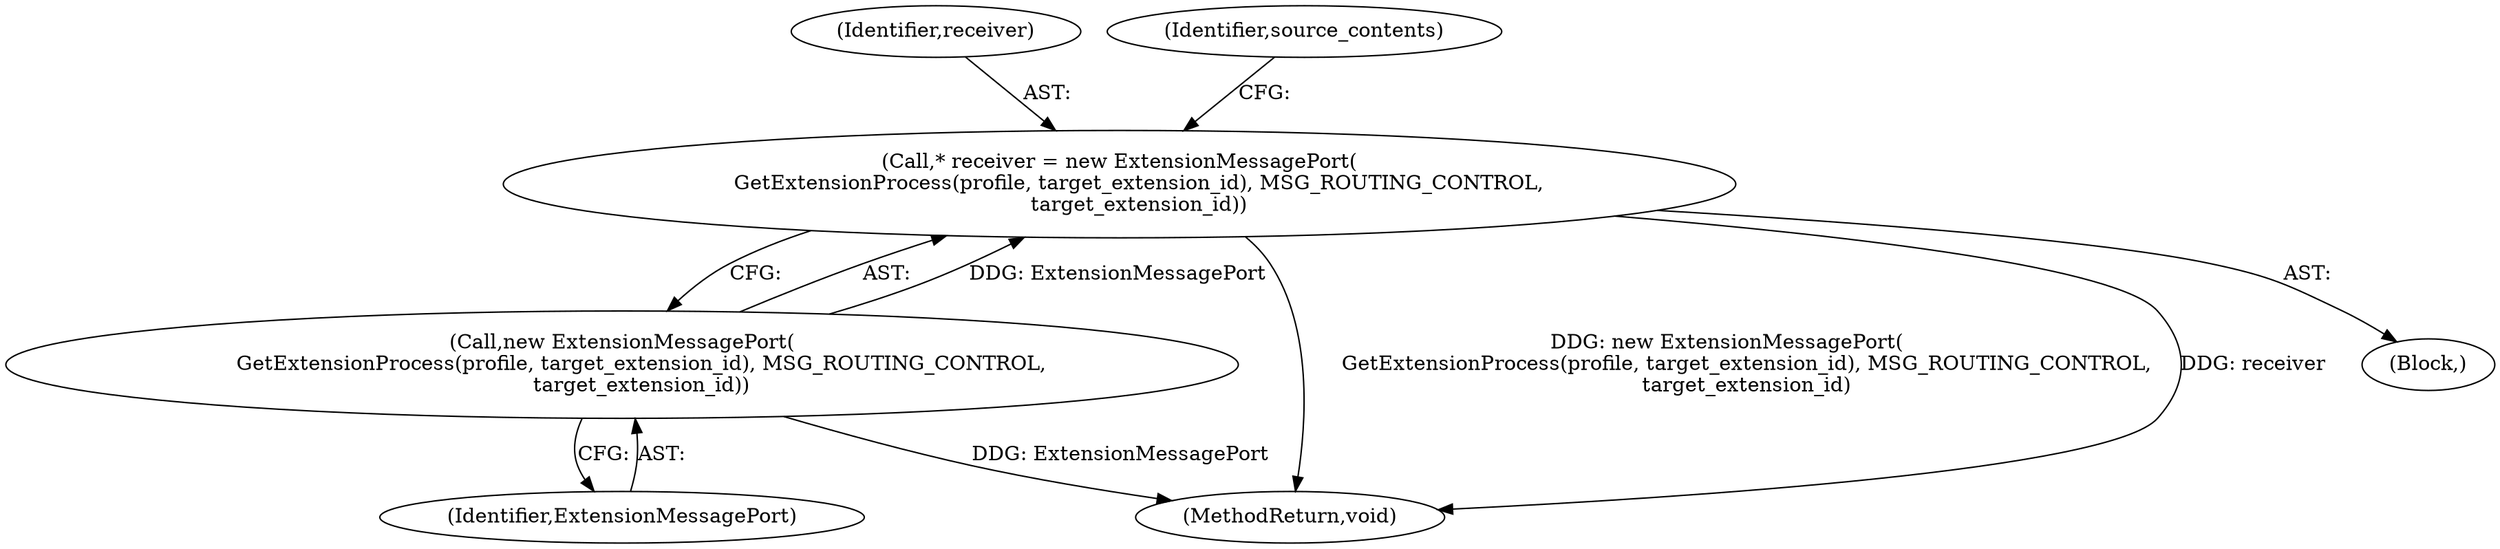 digraph "0_Chrome_f7ae1f7a918f1973dca241a7a23169906eaf4fe3@pointer" {
"1000123" [label="(Call,* receiver = new ExtensionMessagePort(\n      GetExtensionProcess(profile, target_extension_id), MSG_ROUTING_CONTROL,\n      target_extension_id))"];
"1000125" [label="(Call,new ExtensionMessagePort(\n      GetExtensionProcess(profile, target_extension_id), MSG_ROUTING_CONTROL,\n      target_extension_id))"];
"1000126" [label="(Identifier,ExtensionMessagePort)"];
"1000162" [label="(MethodReturn,void)"];
"1000124" [label="(Identifier,receiver)"];
"1000125" [label="(Call,new ExtensionMessagePort(\n      GetExtensionProcess(profile, target_extension_id), MSG_ROUTING_CONTROL,\n      target_extension_id))"];
"1000107" [label="(Block,)"];
"1000123" [label="(Call,* receiver = new ExtensionMessagePort(\n      GetExtensionProcess(profile, target_extension_id), MSG_ROUTING_CONTROL,\n      target_extension_id))"];
"1000129" [label="(Identifier,source_contents)"];
"1000123" -> "1000107"  [label="AST: "];
"1000123" -> "1000125"  [label="CFG: "];
"1000124" -> "1000123"  [label="AST: "];
"1000125" -> "1000123"  [label="AST: "];
"1000129" -> "1000123"  [label="CFG: "];
"1000123" -> "1000162"  [label="DDG: new ExtensionMessagePort(\n      GetExtensionProcess(profile, target_extension_id), MSG_ROUTING_CONTROL,\n      target_extension_id)"];
"1000123" -> "1000162"  [label="DDG: receiver"];
"1000125" -> "1000123"  [label="DDG: ExtensionMessagePort"];
"1000125" -> "1000126"  [label="CFG: "];
"1000126" -> "1000125"  [label="AST: "];
"1000125" -> "1000162"  [label="DDG: ExtensionMessagePort"];
}
